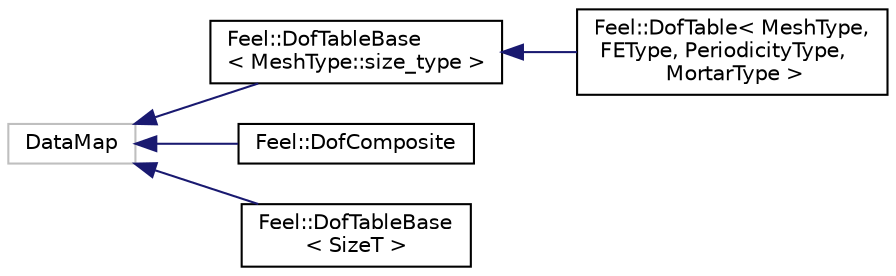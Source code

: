 digraph "Graphical Class Hierarchy"
{
 // LATEX_PDF_SIZE
  edge [fontname="Helvetica",fontsize="10",labelfontname="Helvetica",labelfontsize="10"];
  node [fontname="Helvetica",fontsize="10",shape=record];
  rankdir="LR";
  Node1045 [label="DataMap",height=0.2,width=0.4,color="grey75", fillcolor="white", style="filled",tooltip=" "];
  Node1045 -> Node0 [dir="back",color="midnightblue",fontsize="10",style="solid",fontname="Helvetica"];
  Node0 [label="Feel::DofTableBase\l\< MeshType::size_type \>",height=0.2,width=0.4,color="black", fillcolor="white", style="filled",URL="$classFeel_1_1DofTableBase.html",tooltip=" "];
  Node0 -> Node1 [dir="back",color="midnightblue",fontsize="10",style="solid",fontname="Helvetica"];
  Node1 [label="Feel::DofTable\< MeshType,\l FEType, PeriodicityType,\l MortarType \>",height=0.2,width=0.4,color="black", fillcolor="white", style="filled",URL="$classFeel_1_1DofTable.html",tooltip="Local-to-global Degree of Freedom table."];
  Node1045 -> Node1048 [dir="back",color="midnightblue",fontsize="10",style="solid",fontname="Helvetica"];
  Node1048 [label="Feel::DofComposite",height=0.2,width=0.4,color="black", fillcolor="white", style="filled",URL="$classFeel_1_1DofComposite.html",tooltip="Compositing of degree of freedom table."];
  Node1045 -> Node1049 [dir="back",color="midnightblue",fontsize="10",style="solid",fontname="Helvetica"];
  Node1049 [label="Feel::DofTableBase\l\< SizeT \>",height=0.2,width=0.4,color="black", fillcolor="white", style="filled",URL="$classFeel_1_1DofTableBase.html",tooltip=" "];
}

